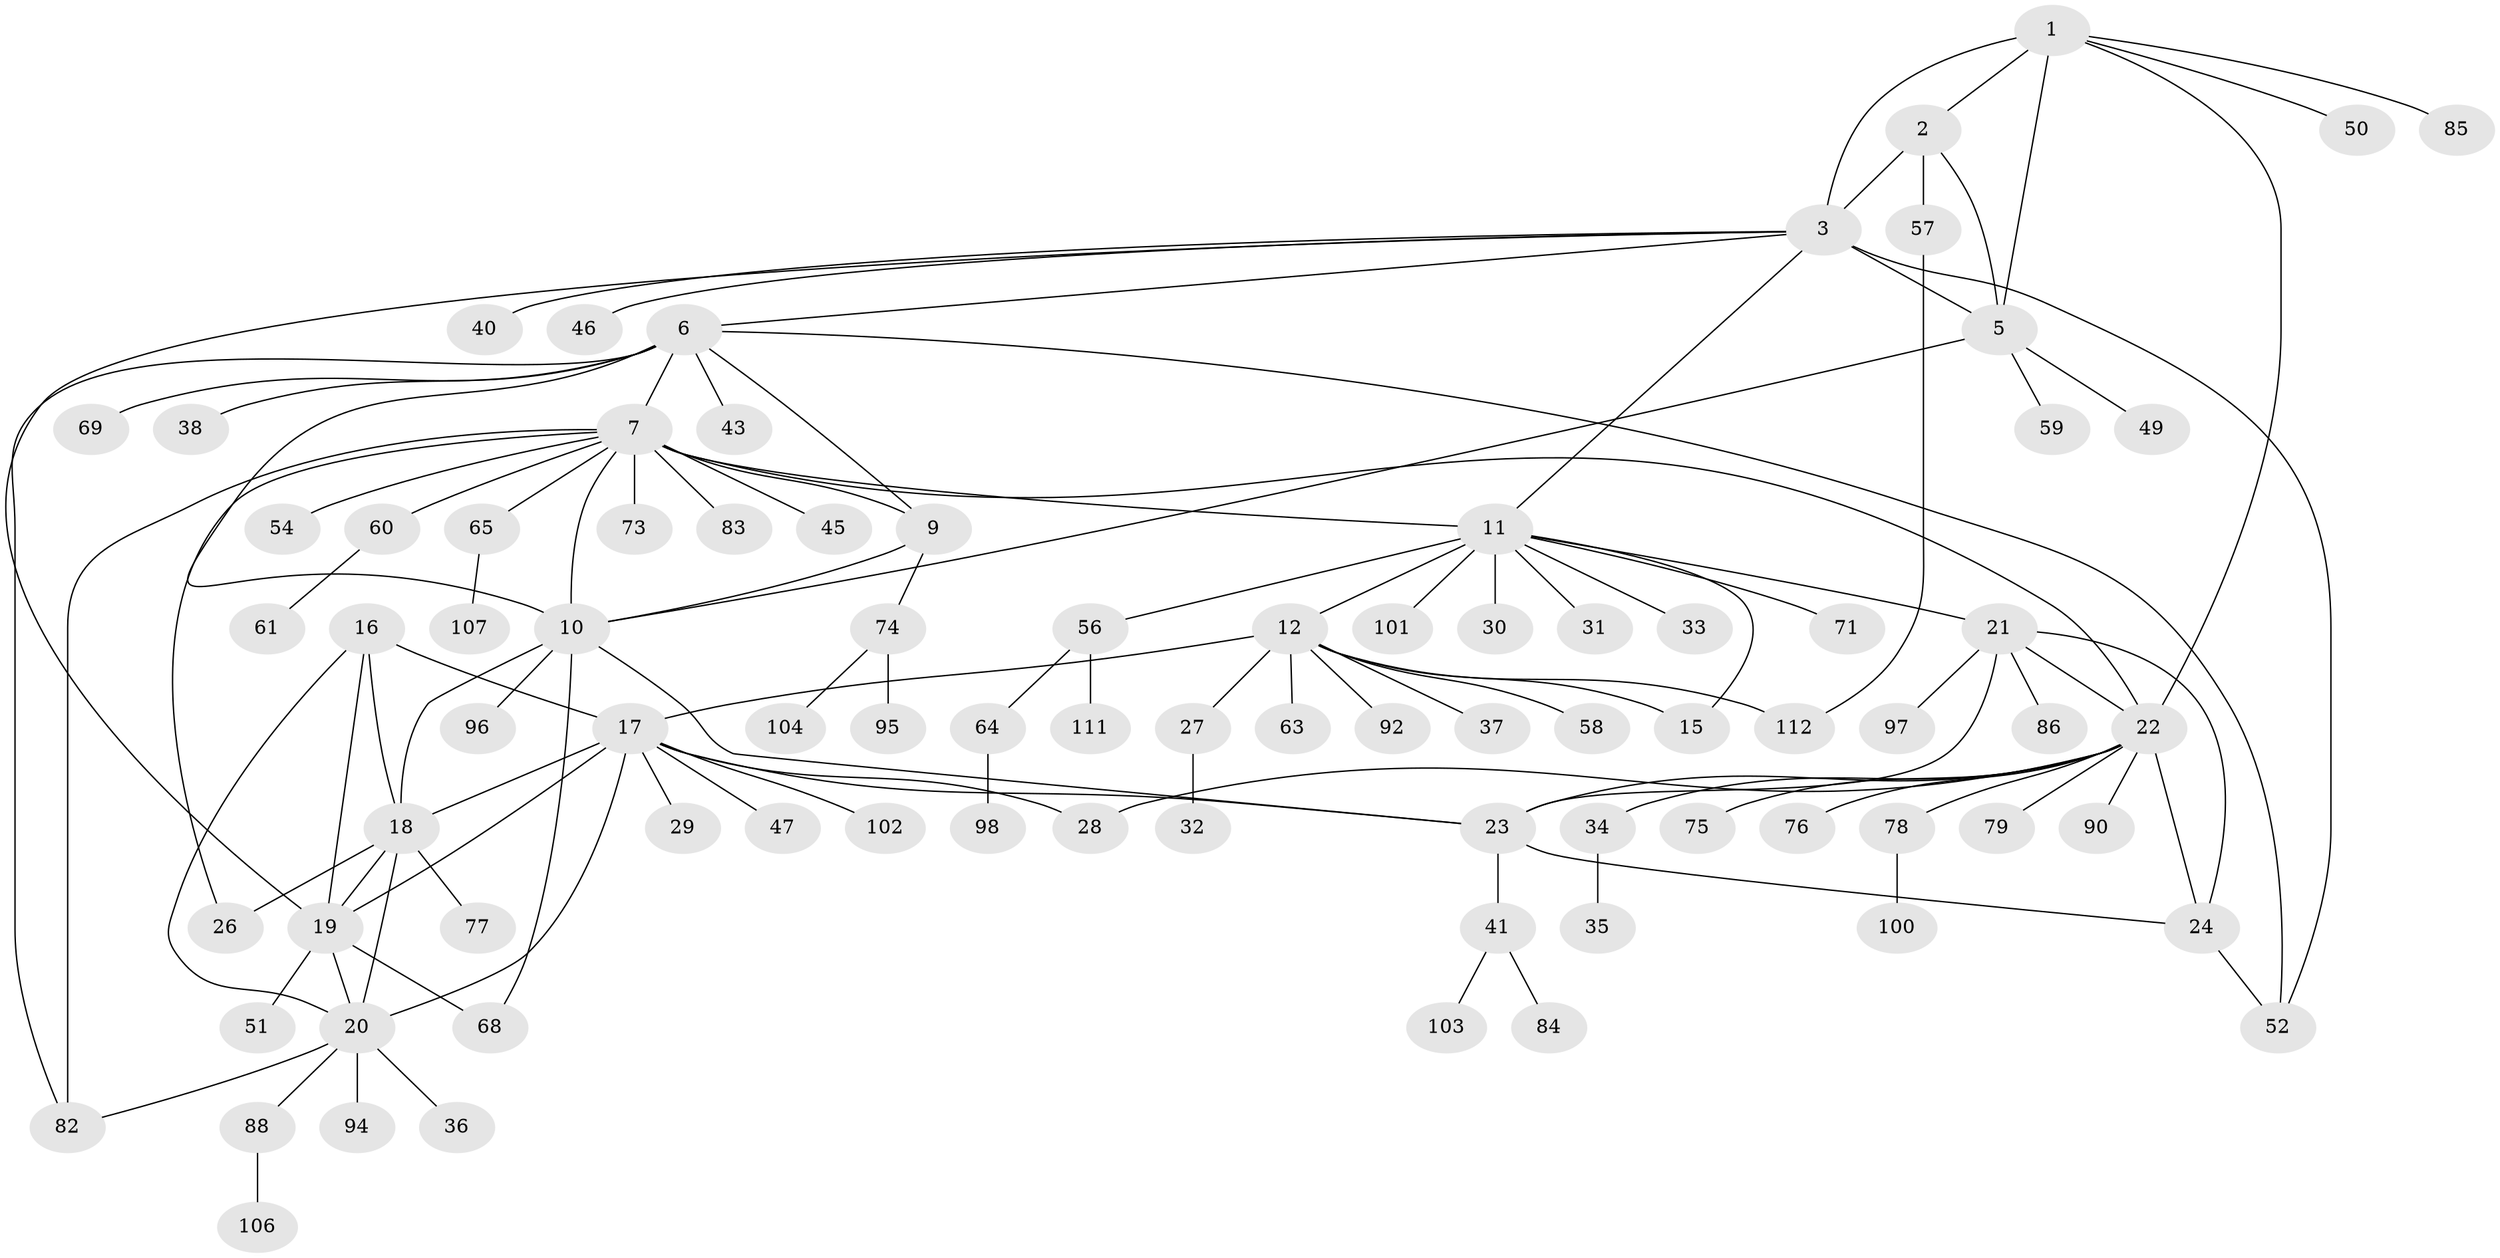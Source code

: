// Generated by graph-tools (version 1.1) at 2025/24/03/03/25 07:24:10]
// undirected, 85 vertices, 116 edges
graph export_dot {
graph [start="1"]
  node [color=gray90,style=filled];
  1 [super="+109"];
  2 [super="+55"];
  3 [super="+4"];
  5 [super="+66"];
  6 [super="+114"];
  7 [super="+8"];
  9 [super="+89"];
  10 [super="+67"];
  11 [super="+14"];
  12 [super="+13"];
  15;
  16;
  17 [super="+108"];
  18 [super="+99"];
  19 [super="+53"];
  20 [super="+39"];
  21 [super="+25"];
  22 [super="+42"];
  23 [super="+91"];
  24 [super="+113"];
  26;
  27;
  28 [super="+72"];
  29 [super="+105"];
  30 [super="+62"];
  31;
  32;
  33;
  34 [super="+44"];
  35;
  36;
  37;
  38;
  40;
  41 [super="+48"];
  43;
  45;
  46;
  47 [super="+80"];
  49;
  50;
  51;
  52;
  54;
  56 [super="+81"];
  57;
  58;
  59;
  60;
  61;
  63;
  64;
  65;
  68;
  69 [super="+70"];
  71;
  73;
  74 [super="+87"];
  75;
  76;
  77;
  78 [super="+93"];
  79;
  82 [super="+110"];
  83;
  84;
  85;
  86;
  88;
  90;
  92;
  94;
  95;
  96;
  97;
  98;
  100;
  101;
  102;
  103;
  104;
  106;
  107;
  111;
  112;
  1 -- 2;
  1 -- 3 [weight=2];
  1 -- 5;
  1 -- 22;
  1 -- 50;
  1 -- 85;
  2 -- 3 [weight=2];
  2 -- 5;
  2 -- 57;
  3 -- 5 [weight=2];
  3 -- 11;
  3 -- 19;
  3 -- 40;
  3 -- 52;
  3 -- 6;
  3 -- 46;
  5 -- 49;
  5 -- 59;
  5 -- 10;
  6 -- 7 [weight=2];
  6 -- 9;
  6 -- 10;
  6 -- 38;
  6 -- 43;
  6 -- 52;
  6 -- 69;
  6 -- 82;
  7 -- 9 [weight=2];
  7 -- 10 [weight=2];
  7 -- 22;
  7 -- 26;
  7 -- 54;
  7 -- 60;
  7 -- 65;
  7 -- 82;
  7 -- 83;
  7 -- 73;
  7 -- 45;
  7 -- 11;
  9 -- 10;
  9 -- 74;
  10 -- 18;
  10 -- 96;
  10 -- 23;
  10 -- 68;
  11 -- 12 [weight=4];
  11 -- 15 [weight=2];
  11 -- 31;
  11 -- 56;
  11 -- 101;
  11 -- 33;
  11 -- 71;
  11 -- 21;
  11 -- 30;
  12 -- 15 [weight=2];
  12 -- 17;
  12 -- 37;
  12 -- 63;
  12 -- 112;
  12 -- 27;
  12 -- 58;
  12 -- 92;
  16 -- 17;
  16 -- 18;
  16 -- 19;
  16 -- 20;
  17 -- 18;
  17 -- 19;
  17 -- 20;
  17 -- 23;
  17 -- 28;
  17 -- 29;
  17 -- 47;
  17 -- 102;
  18 -- 19;
  18 -- 20;
  18 -- 26;
  18 -- 77;
  19 -- 20;
  19 -- 51;
  19 -- 68;
  20 -- 36;
  20 -- 88;
  20 -- 94;
  20 -- 82;
  21 -- 22 [weight=2];
  21 -- 23 [weight=2];
  21 -- 24 [weight=2];
  21 -- 97;
  21 -- 86;
  22 -- 23;
  22 -- 24;
  22 -- 28;
  22 -- 34;
  22 -- 75;
  22 -- 76;
  22 -- 78;
  22 -- 79;
  22 -- 90;
  23 -- 24;
  23 -- 41;
  24 -- 52;
  27 -- 32;
  34 -- 35;
  41 -- 84;
  41 -- 103;
  56 -- 64;
  56 -- 111;
  57 -- 112;
  60 -- 61;
  64 -- 98;
  65 -- 107;
  74 -- 95;
  74 -- 104;
  78 -- 100;
  88 -- 106;
}
